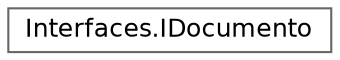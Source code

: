 digraph "Graphical Class Hierarchy"
{
 // LATEX_PDF_SIZE
  bgcolor="transparent";
  edge [fontname=Helvetica,fontsize=12,labelfontname=Helvetica,labelfontsize=10];
  node [fontname=Helvetica,fontsize=12,shape=box,height=0.2,width=0.4];
  rankdir="LR";
  Node0 [id="Node000000",label="Interfaces.IDocumento",height=0.2,width=0.4,color="grey40", fillcolor="white", style="filled",URL="$interface_interfaces_1_1_i_documento.html",tooltip=" "];
}
